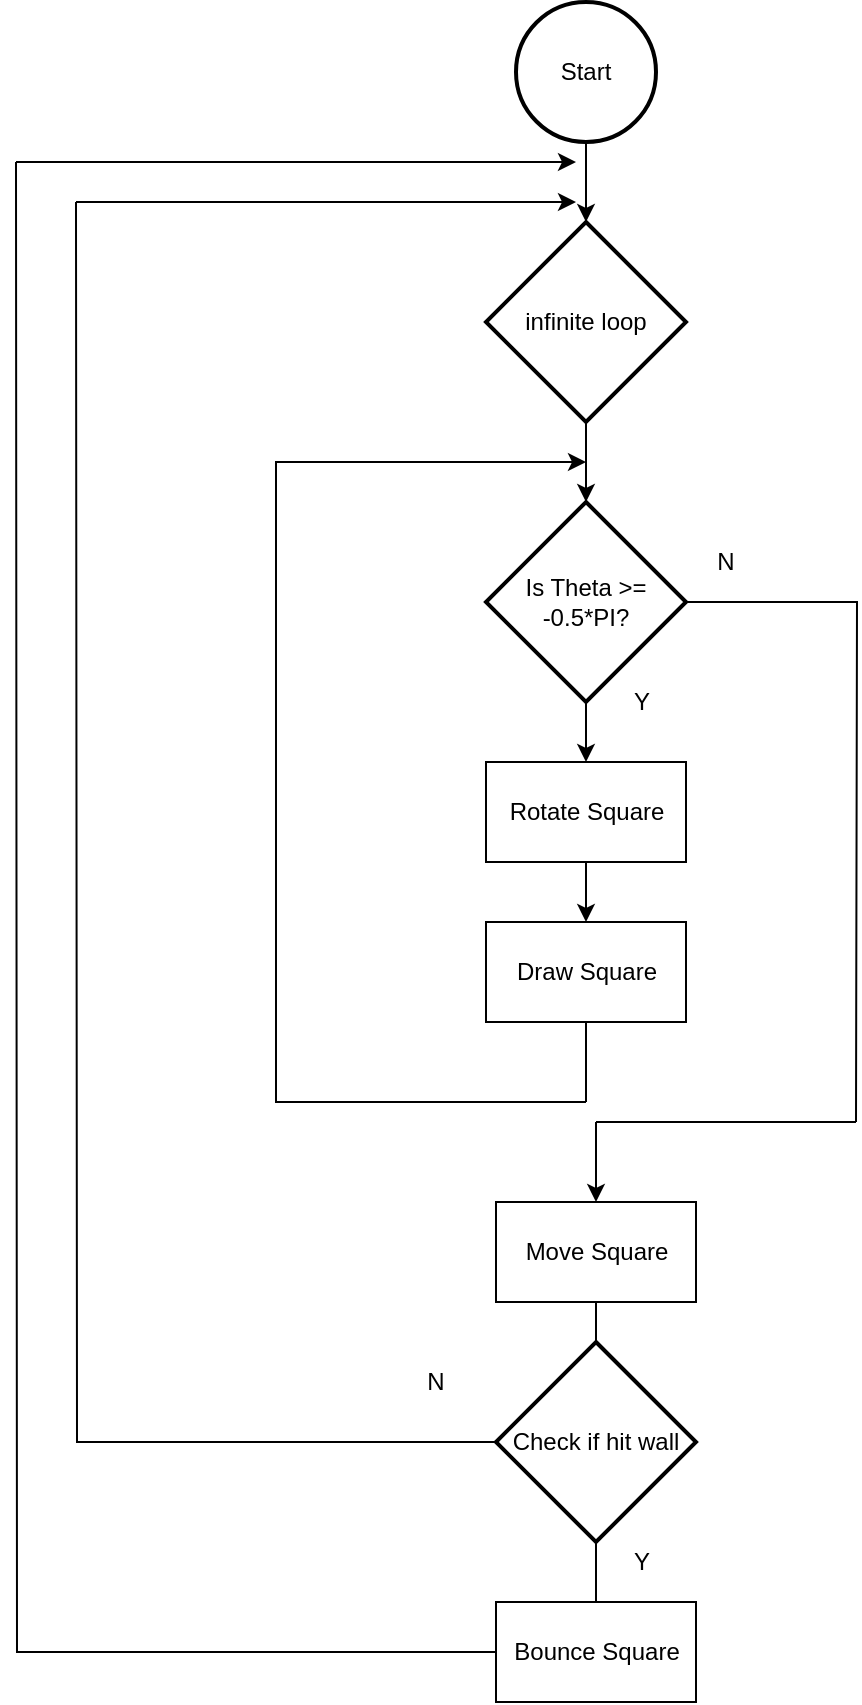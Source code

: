 <mxfile version="14.2.9" type="github">
  <diagram name="Page-1" id="edf60f1a-56cd-e834-aa8a-f176f3a09ee4">
    <mxGraphModel dx="2076" dy="980" grid="1" gridSize="10" guides="1" tooltips="1" connect="1" arrows="1" fold="1" page="1" pageScale="1" pageWidth="1100" pageHeight="850" background="#ffffff" math="0" shadow="0">
      <root>
        <mxCell id="0" />
        <mxCell id="1" parent="0" />
        <mxCell id="iP4acAa9GG4foKv7hFSj-18" style="edgeStyle=orthogonalEdgeStyle;rounded=0;orthogonalLoop=1;jettySize=auto;html=1;entryX=0.5;entryY=0;entryDx=0;entryDy=0;entryPerimeter=0;" parent="1" source="iP4acAa9GG4foKv7hFSj-1" target="iP4acAa9GG4foKv7hFSj-12" edge="1">
          <mxGeometry relative="1" as="geometry" />
        </mxCell>
        <mxCell id="iP4acAa9GG4foKv7hFSj-1" value="Start" style="strokeWidth=2;html=1;shape=mxgraph.flowchart.start_2;whiteSpace=wrap;" parent="1" vertex="1">
          <mxGeometry x="380" y="10" width="70" height="70" as="geometry" />
        </mxCell>
        <mxCell id="iP4acAa9GG4foKv7hFSj-2" value="Draw Square" style="html=1;dashed=0;whitespace=wrap;" parent="1" vertex="1">
          <mxGeometry x="365" y="470" width="100" height="50" as="geometry" />
        </mxCell>
        <mxCell id="iP4acAa9GG4foKv7hFSj-6" style="edgeStyle=orthogonalEdgeStyle;rounded=0;orthogonalLoop=1;jettySize=auto;html=1;exitX=0.5;exitY=1;exitDx=0;exitDy=0;" parent="1" source="iP4acAa9GG4foKv7hFSj-2" target="iP4acAa9GG4foKv7hFSj-2" edge="1">
          <mxGeometry relative="1" as="geometry" />
        </mxCell>
        <mxCell id="iP4acAa9GG4foKv7hFSj-31" style="edgeStyle=orthogonalEdgeStyle;rounded=0;orthogonalLoop=1;jettySize=auto;html=1;exitX=1;exitY=0.5;exitDx=0;exitDy=0;exitPerimeter=0;endArrow=none;endFill=0;" parent="1" source="iP4acAa9GG4foKv7hFSj-7" edge="1">
          <mxGeometry relative="1" as="geometry">
            <mxPoint x="550" y="570" as="targetPoint" />
          </mxGeometry>
        </mxCell>
        <mxCell id="rVOuQnw1qITTxoxJtoX1-1" style="edgeStyle=orthogonalEdgeStyle;rounded=0;orthogonalLoop=1;jettySize=auto;html=1;" edge="1" parent="1" source="iP4acAa9GG4foKv7hFSj-7" target="iP4acAa9GG4foKv7hFSj-10">
          <mxGeometry relative="1" as="geometry" />
        </mxCell>
        <mxCell id="iP4acAa9GG4foKv7hFSj-7" value="Is Theta &amp;gt;= -0.5*PI?" style="strokeWidth=2;html=1;shape=mxgraph.flowchart.decision;whiteSpace=wrap;" parent="1" vertex="1">
          <mxGeometry x="365" y="260" width="100" height="100" as="geometry" />
        </mxCell>
        <mxCell id="iP4acAa9GG4foKv7hFSj-9" value="Y" style="text;html=1;strokeColor=none;fillColor=none;align=center;verticalAlign=middle;whiteSpace=wrap;rounded=0;" parent="1" vertex="1">
          <mxGeometry x="422.5" y="350" width="40" height="20" as="geometry" />
        </mxCell>
        <mxCell id="iP4acAa9GG4foKv7hFSj-20" style="edgeStyle=elbowEdgeStyle;rounded=0;orthogonalLoop=1;jettySize=auto;html=1;" parent="1" edge="1">
          <mxGeometry relative="1" as="geometry">
            <mxPoint x="415" y="240" as="targetPoint" />
            <mxPoint x="415" y="560" as="sourcePoint" />
            <Array as="points">
              <mxPoint x="260" y="400" />
            </Array>
          </mxGeometry>
        </mxCell>
        <mxCell id="rVOuQnw1qITTxoxJtoX1-2" style="edgeStyle=orthogonalEdgeStyle;rounded=0;orthogonalLoop=1;jettySize=auto;html=1;" edge="1" parent="1" source="iP4acAa9GG4foKv7hFSj-10" target="iP4acAa9GG4foKv7hFSj-2">
          <mxGeometry relative="1" as="geometry" />
        </mxCell>
        <mxCell id="iP4acAa9GG4foKv7hFSj-10" value="Rotate Square" style="html=1;dashed=0;whitespace=wrap;" parent="1" vertex="1">
          <mxGeometry x="365" y="390" width="100" height="50" as="geometry" />
        </mxCell>
        <mxCell id="iP4acAa9GG4foKv7hFSj-33" style="edgeStyle=orthogonalEdgeStyle;rounded=0;orthogonalLoop=1;jettySize=auto;html=1;endArrow=none;endFill=0;" parent="1" source="iP4acAa9GG4foKv7hFSj-11" target="iP4acAa9GG4foKv7hFSj-25" edge="1">
          <mxGeometry relative="1" as="geometry" />
        </mxCell>
        <mxCell id="iP4acAa9GG4foKv7hFSj-11" value="Move Square" style="html=1;dashed=0;whitespace=wrap;" parent="1" vertex="1">
          <mxGeometry x="370" y="610" width="100" height="50" as="geometry" />
        </mxCell>
        <mxCell id="iP4acAa9GG4foKv7hFSj-17" style="edgeStyle=orthogonalEdgeStyle;rounded=0;orthogonalLoop=1;jettySize=auto;html=1;entryX=0.5;entryY=0;entryDx=0;entryDy=0;entryPerimeter=0;" parent="1" source="iP4acAa9GG4foKv7hFSj-12" target="iP4acAa9GG4foKv7hFSj-7" edge="1">
          <mxGeometry relative="1" as="geometry" />
        </mxCell>
        <mxCell id="iP4acAa9GG4foKv7hFSj-12" value="infinite loop" style="strokeWidth=2;html=1;shape=mxgraph.flowchart.decision;whiteSpace=wrap;" parent="1" vertex="1">
          <mxGeometry x="365" y="120" width="100" height="100" as="geometry" />
        </mxCell>
        <mxCell id="iP4acAa9GG4foKv7hFSj-24" value="N" style="text;html=1;strokeColor=none;fillColor=none;align=center;verticalAlign=middle;whiteSpace=wrap;rounded=0;" parent="1" vertex="1">
          <mxGeometry x="465" y="280" width="40" height="20" as="geometry" />
        </mxCell>
        <mxCell id="iP4acAa9GG4foKv7hFSj-34" style="edgeStyle=orthogonalEdgeStyle;rounded=0;orthogonalLoop=1;jettySize=auto;html=1;endArrow=none;endFill=0;" parent="1" source="iP4acAa9GG4foKv7hFSj-25" target="iP4acAa9GG4foKv7hFSj-27" edge="1">
          <mxGeometry relative="1" as="geometry" />
        </mxCell>
        <mxCell id="iP4acAa9GG4foKv7hFSj-37" style="edgeStyle=orthogonalEdgeStyle;rounded=0;orthogonalLoop=1;jettySize=auto;html=1;endArrow=none;endFill=0;" parent="1" source="iP4acAa9GG4foKv7hFSj-25" edge="1">
          <mxGeometry relative="1" as="geometry">
            <mxPoint x="160" y="110" as="targetPoint" />
          </mxGeometry>
        </mxCell>
        <mxCell id="iP4acAa9GG4foKv7hFSj-25" value="Check if hit wall" style="strokeWidth=2;html=1;shape=mxgraph.flowchart.decision;whiteSpace=wrap;" parent="1" vertex="1">
          <mxGeometry x="370" y="680" width="100" height="100" as="geometry" />
        </mxCell>
        <mxCell id="iP4acAa9GG4foKv7hFSj-39" style="edgeStyle=orthogonalEdgeStyle;rounded=0;orthogonalLoop=1;jettySize=auto;html=1;endArrow=none;endFill=0;" parent="1" source="iP4acAa9GG4foKv7hFSj-27" edge="1">
          <mxGeometry relative="1" as="geometry">
            <mxPoint x="130" y="90" as="targetPoint" />
          </mxGeometry>
        </mxCell>
        <mxCell id="iP4acAa9GG4foKv7hFSj-27" value="Bounce Square" style="html=1;dashed=0;whitespace=wrap;" parent="1" vertex="1">
          <mxGeometry x="370" y="810" width="100" height="50" as="geometry" />
        </mxCell>
        <mxCell id="iP4acAa9GG4foKv7hFSj-28" value="" style="endArrow=none;html=1;" parent="1" edge="1">
          <mxGeometry width="50" height="50" relative="1" as="geometry">
            <mxPoint x="420" y="570" as="sourcePoint" />
            <mxPoint x="550" y="570" as="targetPoint" />
          </mxGeometry>
        </mxCell>
        <mxCell id="iP4acAa9GG4foKv7hFSj-32" value="" style="endArrow=classic;html=1;entryX=0.5;entryY=0;entryDx=0;entryDy=0;" parent="1" target="iP4acAa9GG4foKv7hFSj-11" edge="1">
          <mxGeometry width="50" height="50" relative="1" as="geometry">
            <mxPoint x="420" y="570" as="sourcePoint" />
            <mxPoint x="590" y="340" as="targetPoint" />
          </mxGeometry>
        </mxCell>
        <mxCell id="iP4acAa9GG4foKv7hFSj-35" value="Y" style="text;html=1;strokeColor=none;fillColor=none;align=center;verticalAlign=middle;whiteSpace=wrap;rounded=0;" parent="1" vertex="1">
          <mxGeometry x="422.5" y="780" width="40" height="20" as="geometry" />
        </mxCell>
        <mxCell id="iP4acAa9GG4foKv7hFSj-36" value="N" style="text;html=1;strokeColor=none;fillColor=none;align=center;verticalAlign=middle;whiteSpace=wrap;rounded=0;" parent="1" vertex="1">
          <mxGeometry x="320" y="690" width="40" height="20" as="geometry" />
        </mxCell>
        <mxCell id="iP4acAa9GG4foKv7hFSj-38" value="" style="endArrow=classic;html=1;" parent="1" edge="1">
          <mxGeometry width="50" height="50" relative="1" as="geometry">
            <mxPoint x="160" y="110" as="sourcePoint" />
            <mxPoint x="410" y="110" as="targetPoint" />
          </mxGeometry>
        </mxCell>
        <mxCell id="iP4acAa9GG4foKv7hFSj-41" value="" style="endArrow=classic;html=1;" parent="1" edge="1">
          <mxGeometry width="50" height="50" relative="1" as="geometry">
            <mxPoint x="130" y="90" as="sourcePoint" />
            <mxPoint x="410" y="90" as="targetPoint" />
          </mxGeometry>
        </mxCell>
        <mxCell id="rVOuQnw1qITTxoxJtoX1-8" value="" style="endArrow=none;html=1;entryX=0.5;entryY=1;entryDx=0;entryDy=0;" edge="1" parent="1" target="iP4acAa9GG4foKv7hFSj-2">
          <mxGeometry width="50" height="50" relative="1" as="geometry">
            <mxPoint x="415" y="560" as="sourcePoint" />
            <mxPoint x="440" y="460" as="targetPoint" />
          </mxGeometry>
        </mxCell>
      </root>
    </mxGraphModel>
  </diagram>
</mxfile>
